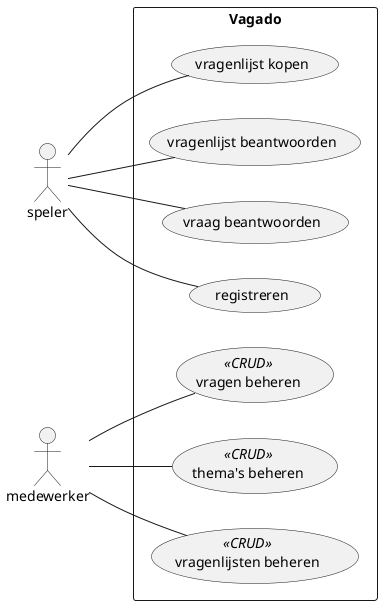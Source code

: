 @startuml
left to right direction

actor speler
actor medewerker

rectangle Vagado {
    usecase "vragen beheren"<<CRUD>>
    usecase "thema's beheren"<<CRUD>>
    usecase "vragenlijsten beheren"<<CRUD>>

    usecase registreren
    usecase "vragenlijst kopen"
    usecase "vragenlijst beantwoorden"
    usecase "vraag beantwoorden"
}

speler -- (registreren)
speler -- (vragenlijst kopen)
speler -- (vragenlijst beantwoorden)
speler -- (vraag beantwoorden)

medewerker -- (vragen beheren)
medewerker -- (thema's beheren)
medewerker -- (vragenlijsten beheren)


@enduml